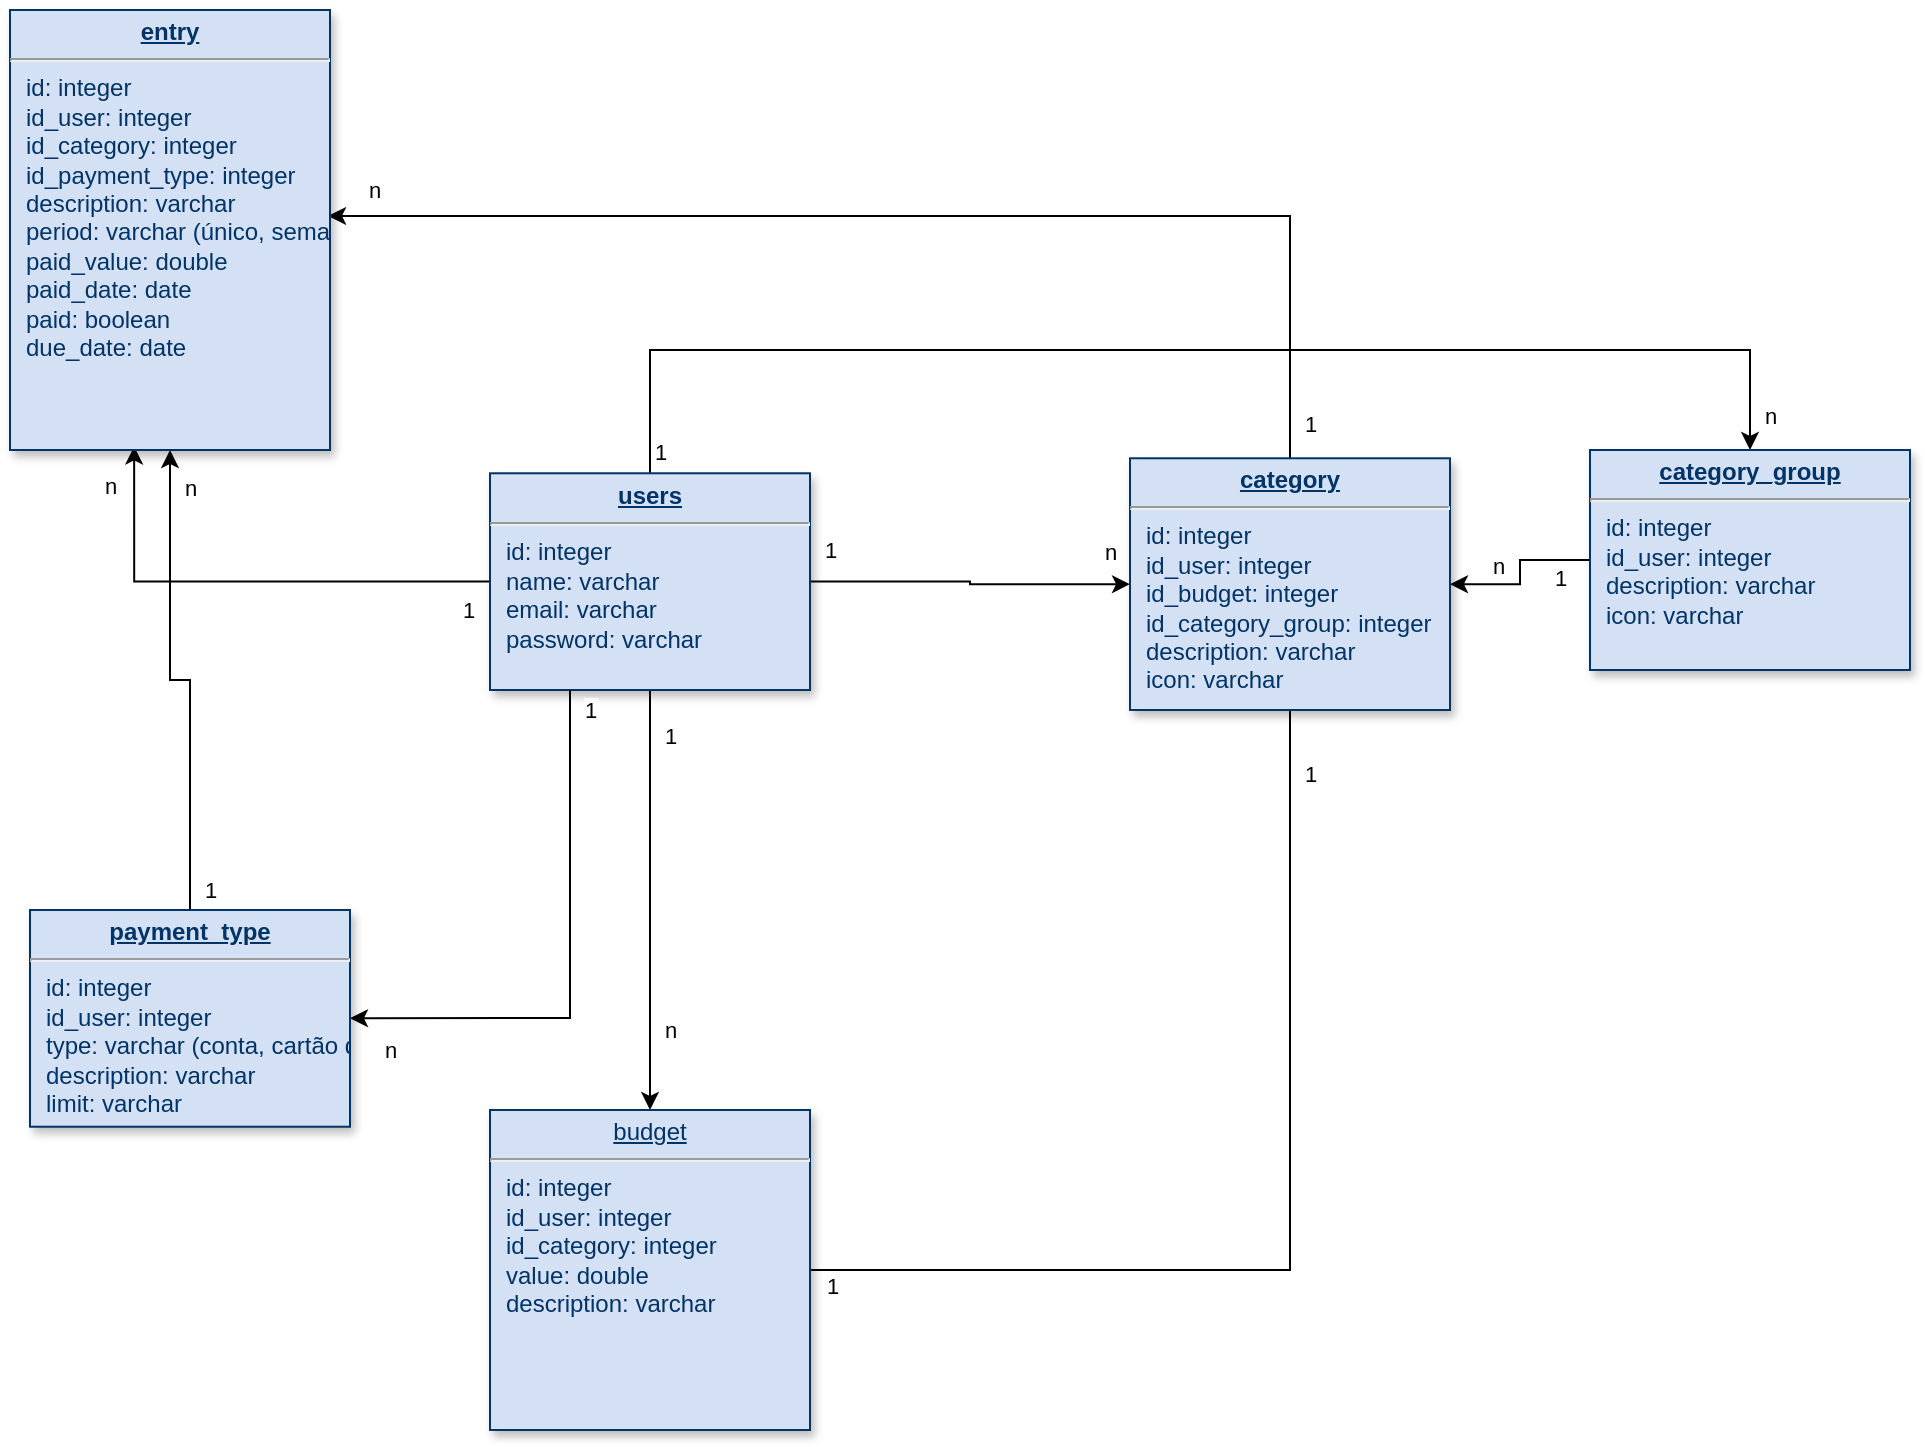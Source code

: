 <mxfile version="21.1.1" type="device">
  <diagram name="Page-1" id="efa7a0a1-bf9b-a30e-e6df-94a7791c09e9">
    <mxGraphModel dx="2260" dy="1933" grid="1" gridSize="10" guides="1" tooltips="1" connect="1" arrows="1" fold="1" page="1" pageScale="1" pageWidth="826" pageHeight="1169" background="none" math="0" shadow="0">
      <root>
        <mxCell id="0" />
        <mxCell id="1" parent="0" />
        <mxCell id="k1_VQ8CW3Z8hTfe9ZT5u-116" style="edgeStyle=orthogonalEdgeStyle;rounded=0;orthogonalLoop=1;jettySize=auto;html=1;entryX=0.5;entryY=0;entryDx=0;entryDy=0;" parent="1" source="25" target="k1_VQ8CW3Z8hTfe9ZT5u-115" edge="1">
          <mxGeometry relative="1" as="geometry" />
        </mxCell>
        <mxCell id="k1_VQ8CW3Z8hTfe9ZT5u-129" value="n" style="edgeLabel;html=1;align=center;verticalAlign=middle;resizable=0;points=[];" parent="k1_VQ8CW3Z8hTfe9ZT5u-116" vertex="1" connectable="0">
          <mxGeometry x="0.619" relative="1" as="geometry">
            <mxPoint x="10" as="offset" />
          </mxGeometry>
        </mxCell>
        <mxCell id="k1_VQ8CW3Z8hTfe9ZT5u-130" value="1" style="edgeLabel;html=1;align=center;verticalAlign=middle;resizable=0;points=[];" parent="k1_VQ8CW3Z8hTfe9ZT5u-116" vertex="1" connectable="0">
          <mxGeometry x="-0.815" relative="1" as="geometry">
            <mxPoint x="10" y="3" as="offset" />
          </mxGeometry>
        </mxCell>
        <mxCell id="k1_VQ8CW3Z8hTfe9ZT5u-118" style="edgeStyle=orthogonalEdgeStyle;rounded=0;orthogonalLoop=1;jettySize=auto;html=1;entryX=0;entryY=0.5;entryDx=0;entryDy=0;" parent="1" source="25" target="k1_VQ8CW3Z8hTfe9ZT5u-117" edge="1">
          <mxGeometry relative="1" as="geometry" />
        </mxCell>
        <mxCell id="k1_VQ8CW3Z8hTfe9ZT5u-127" value="n" style="edgeLabel;html=1;align=center;verticalAlign=middle;resizable=0;points=[];" parent="k1_VQ8CW3Z8hTfe9ZT5u-118" vertex="1" connectable="0">
          <mxGeometry x="0.787" y="-1" relative="1" as="geometry">
            <mxPoint x="7" y="-17" as="offset" />
          </mxGeometry>
        </mxCell>
        <mxCell id="k1_VQ8CW3Z8hTfe9ZT5u-128" value="1" style="edgeLabel;html=1;align=center;verticalAlign=middle;resizable=0;points=[];" parent="k1_VQ8CW3Z8hTfe9ZT5u-118" vertex="1" connectable="0">
          <mxGeometry x="-0.838" relative="1" as="geometry">
            <mxPoint x="-3" y="-16" as="offset" />
          </mxGeometry>
        </mxCell>
        <mxCell id="k1_VQ8CW3Z8hTfe9ZT5u-133" style="edgeStyle=orthogonalEdgeStyle;rounded=0;orthogonalLoop=1;jettySize=auto;html=1;entryX=0.388;entryY=0.992;entryDx=0;entryDy=0;entryPerimeter=0;" parent="1" source="25" target="k1_VQ8CW3Z8hTfe9ZT5u-131" edge="1">
          <mxGeometry relative="1" as="geometry" />
        </mxCell>
        <mxCell id="k1_VQ8CW3Z8hTfe9ZT5u-134" value="n" style="edgeLabel;html=1;align=center;verticalAlign=middle;resizable=0;points=[];" parent="k1_VQ8CW3Z8hTfe9ZT5u-133" vertex="1" connectable="0">
          <mxGeometry x="0.837" relative="1" as="geometry">
            <mxPoint x="-12" as="offset" />
          </mxGeometry>
        </mxCell>
        <mxCell id="k1_VQ8CW3Z8hTfe9ZT5u-135" value="1" style="edgeLabel;html=1;align=center;verticalAlign=middle;resizable=0;points=[];" parent="k1_VQ8CW3Z8hTfe9ZT5u-133" vertex="1" connectable="0">
          <mxGeometry x="-0.906" relative="1" as="geometry">
            <mxPoint y="14" as="offset" />
          </mxGeometry>
        </mxCell>
        <mxCell id="k1_VQ8CW3Z8hTfe9ZT5u-152" style="edgeStyle=orthogonalEdgeStyle;rounded=0;orthogonalLoop=1;jettySize=auto;html=1;" parent="1" source="25" target="k1_VQ8CW3Z8hTfe9ZT5u-144" edge="1">
          <mxGeometry relative="1" as="geometry">
            <Array as="points">
              <mxPoint x="410" y="-40" />
              <mxPoint x="410" y="-40" />
            </Array>
          </mxGeometry>
        </mxCell>
        <mxCell id="k1_VQ8CW3Z8hTfe9ZT5u-153" value="n" style="edgeLabel;html=1;align=center;verticalAlign=middle;resizable=0;points=[];" parent="k1_VQ8CW3Z8hTfe9ZT5u-152" vertex="1" connectable="0">
          <mxGeometry x="0.948" y="-1" relative="1" as="geometry">
            <mxPoint x="11" as="offset" />
          </mxGeometry>
        </mxCell>
        <mxCell id="k1_VQ8CW3Z8hTfe9ZT5u-154" value="1" style="edgeLabel;html=1;align=center;verticalAlign=middle;resizable=0;points=[];" parent="k1_VQ8CW3Z8hTfe9ZT5u-152" vertex="1" connectable="0">
          <mxGeometry x="-0.973" y="-1" relative="1" as="geometry">
            <mxPoint x="4" y="-2" as="offset" />
          </mxGeometry>
        </mxCell>
        <mxCell id="25" value="&lt;p style=&quot;margin: 0px; margin-top: 4px; text-align: center; text-decoration: underline;&quot;&gt;&lt;strong&gt;users&lt;/strong&gt;&lt;/p&gt;&lt;hr&gt;&lt;p style=&quot;margin: 0px; margin-left: 8px;&quot;&gt;id: integer&lt;/p&gt;&lt;p style=&quot;margin: 0px; margin-left: 8px;&quot;&gt;name: varchar&lt;/p&gt;&lt;p style=&quot;margin: 0px; margin-left: 8px;&quot;&gt;email: varchar&lt;br&gt;&lt;/p&gt;&lt;p style=&quot;margin: 0px; margin-left: 8px;&quot;&gt;password: varchar&lt;/p&gt;" style="verticalAlign=top;align=left;overflow=fill;fontSize=12;fontFamily=Helvetica;html=1;strokeColor=#003366;shadow=1;fillColor=#D4E1F5;fontColor=#003366" parent="1" vertex="1">
          <mxGeometry x="40" y="21.64" width="160" height="108.36" as="geometry" />
        </mxCell>
        <mxCell id="k1_VQ8CW3Z8hTfe9ZT5u-121" style="edgeStyle=orthogonalEdgeStyle;rounded=0;orthogonalLoop=1;jettySize=auto;html=1;endArrow=none;endFill=0;" parent="1" source="k1_VQ8CW3Z8hTfe9ZT5u-115" target="k1_VQ8CW3Z8hTfe9ZT5u-117" edge="1">
          <mxGeometry relative="1" as="geometry" />
        </mxCell>
        <mxCell id="k1_VQ8CW3Z8hTfe9ZT5u-122" value="1" style="edgeLabel;html=1;align=center;verticalAlign=middle;resizable=0;points=[];" parent="k1_VQ8CW3Z8hTfe9ZT5u-121" vertex="1" connectable="0">
          <mxGeometry x="0.749" y="-2" relative="1" as="geometry">
            <mxPoint x="8" y="-34" as="offset" />
          </mxGeometry>
        </mxCell>
        <mxCell id="k1_VQ8CW3Z8hTfe9ZT5u-125" value="1" style="edgeLabel;html=1;align=center;verticalAlign=middle;resizable=0;points=[];" parent="k1_VQ8CW3Z8hTfe9ZT5u-121" vertex="1" connectable="0">
          <mxGeometry x="-0.959" y="1" relative="1" as="geometry">
            <mxPoint y="9" as="offset" />
          </mxGeometry>
        </mxCell>
        <mxCell id="k1_VQ8CW3Z8hTfe9ZT5u-115" value="&lt;p style=&quot;margin: 4px 0px 0px; text-align: center;&quot;&gt;&lt;u&gt;budget&lt;/u&gt;&lt;br&gt;&lt;/p&gt;&lt;hr&gt;&lt;p style=&quot;margin: 0px; margin-left: 8px;&quot;&gt;id: integer&lt;/p&gt;&lt;p style=&quot;margin: 0px; margin-left: 8px;&quot;&gt;id_user: integer&lt;/p&gt;&lt;p style=&quot;margin: 0px; margin-left: 8px;&quot;&gt;id_category: integer&lt;/p&gt;&lt;p style=&quot;margin: 0px; margin-left: 8px;&quot;&gt;value: double&lt;/p&gt;&lt;p style=&quot;margin: 0px; margin-left: 8px;&quot;&gt;description: varchar&lt;/p&gt;&lt;p style=&quot;margin: 0px; margin-left: 8px;&quot;&gt;&lt;br&gt;&lt;/p&gt;" style="verticalAlign=top;align=left;overflow=fill;fontSize=12;fontFamily=Helvetica;html=1;strokeColor=#003366;shadow=1;fillColor=#D4E1F5;fontColor=#003366" parent="1" vertex="1">
          <mxGeometry x="40.0" y="340.0" width="160" height="160" as="geometry" />
        </mxCell>
        <mxCell id="k1_VQ8CW3Z8hTfe9ZT5u-138" style="edgeStyle=orthogonalEdgeStyle;rounded=0;orthogonalLoop=1;jettySize=auto;html=1;entryX=0.994;entryY=0.468;entryDx=0;entryDy=0;entryPerimeter=0;" parent="1" source="k1_VQ8CW3Z8hTfe9ZT5u-117" target="k1_VQ8CW3Z8hTfe9ZT5u-131" edge="1">
          <mxGeometry relative="1" as="geometry">
            <Array as="points">
              <mxPoint x="440" y="-107" />
            </Array>
          </mxGeometry>
        </mxCell>
        <mxCell id="k1_VQ8CW3Z8hTfe9ZT5u-142" value="1" style="edgeLabel;html=1;align=center;verticalAlign=middle;resizable=0;points=[];" parent="k1_VQ8CW3Z8hTfe9ZT5u-138" vertex="1" connectable="0">
          <mxGeometry x="-0.966" relative="1" as="geometry">
            <mxPoint x="10" y="-7" as="offset" />
          </mxGeometry>
        </mxCell>
        <mxCell id="k1_VQ8CW3Z8hTfe9ZT5u-143" value="n" style="edgeLabel;html=1;align=center;verticalAlign=middle;resizable=0;points=[];" parent="k1_VQ8CW3Z8hTfe9ZT5u-138" vertex="1" connectable="0">
          <mxGeometry x="0.925" relative="1" as="geometry">
            <mxPoint y="-13" as="offset" />
          </mxGeometry>
        </mxCell>
        <mxCell id="k1_VQ8CW3Z8hTfe9ZT5u-117" value="&lt;p style=&quot;margin: 0px; margin-top: 4px; text-align: center; text-decoration: underline;&quot;&gt;&lt;strong&gt;category&lt;/strong&gt;&lt;/p&gt;&lt;hr&gt;&lt;p style=&quot;margin: 0px; margin-left: 8px;&quot;&gt;id: integer&lt;/p&gt;&lt;p style=&quot;margin: 0px; margin-left: 8px;&quot;&gt;id_user: integer&lt;/p&gt;&lt;p style=&quot;margin: 0px; margin-left: 8px;&quot;&gt;id_budget: integer&lt;/p&gt;&lt;p style=&quot;margin: 0px; margin-left: 8px;&quot;&gt;id_category_group: integer&lt;/p&gt;&lt;p style=&quot;margin: 0px; margin-left: 8px;&quot;&gt;description: varchar&lt;/p&gt;&lt;p style=&quot;margin: 0px; margin-left: 8px;&quot;&gt;icon: varchar&lt;/p&gt;&lt;p style=&quot;margin: 0px; margin-left: 8px;&quot;&gt;&lt;br&gt;&lt;/p&gt;" style="verticalAlign=top;align=left;overflow=fill;fontSize=12;fontFamily=Helvetica;html=1;strokeColor=#003366;shadow=1;fillColor=#D4E1F5;fontColor=#003366" parent="1" vertex="1">
          <mxGeometry x="360" y="14.14" width="160" height="125.86" as="geometry" />
        </mxCell>
        <mxCell id="k1_VQ8CW3Z8hTfe9ZT5u-131" value="&lt;p style=&quot;margin: 4px 0px 0px; text-align: center;&quot;&gt;&lt;b&gt;&lt;u&gt;entry&lt;/u&gt;&lt;/b&gt;&lt;br&gt;&lt;/p&gt;&lt;hr&gt;&lt;p style=&quot;margin: 0px; margin-left: 8px;&quot;&gt;id: integer&lt;/p&gt;&lt;p style=&quot;margin: 0px; margin-left: 8px;&quot;&gt;id_user: integer&lt;/p&gt;&lt;p style=&quot;margin: 0px; margin-left: 8px;&quot;&gt;id_category: integer&lt;/p&gt;&lt;p style=&quot;margin: 0px; margin-left: 8px;&quot;&gt;id_payment_type: integer&lt;/p&gt;&lt;p style=&quot;margin: 0px; margin-left: 8px;&quot;&gt;description: varchar&lt;/p&gt;&lt;p style=&quot;margin: 0px; margin-left: 8px;&quot;&gt;period: varchar (único, semanal, mensal, trimestral, semestral, anual)&lt;/p&gt;&lt;p style=&quot;margin: 0px; margin-left: 8px;&quot;&gt;paid_value: double&lt;/p&gt;&lt;p style=&quot;margin: 0px; margin-left: 8px;&quot;&gt;paid_date: date&lt;/p&gt;&lt;p style=&quot;margin: 0px; margin-left: 8px;&quot;&gt;paid: boolean&lt;/p&gt;&lt;p style=&quot;margin: 0px; margin-left: 8px;&quot;&gt;due_date: date&lt;br&gt;&lt;/p&gt;&lt;p style=&quot;margin: 0px; margin-left: 8px;&quot;&gt;&lt;br&gt;&lt;/p&gt;&lt;p style=&quot;margin: 0px; margin-left: 8px;&quot;&gt;&lt;br&gt;&lt;/p&gt;" style="verticalAlign=top;align=left;overflow=fill;fontSize=12;fontFamily=Helvetica;html=1;strokeColor=#003366;shadow=1;fillColor=#D4E1F5;fontColor=#003366" parent="1" vertex="1">
          <mxGeometry x="-200" y="-210" width="160" height="220" as="geometry" />
        </mxCell>
        <mxCell id="k1_VQ8CW3Z8hTfe9ZT5u-146" style="edgeStyle=orthogonalEdgeStyle;rounded=0;orthogonalLoop=1;jettySize=auto;html=1;entryX=1;entryY=0.5;entryDx=0;entryDy=0;" parent="1" source="k1_VQ8CW3Z8hTfe9ZT5u-144" target="k1_VQ8CW3Z8hTfe9ZT5u-117" edge="1">
          <mxGeometry relative="1" as="geometry" />
        </mxCell>
        <mxCell id="k1_VQ8CW3Z8hTfe9ZT5u-149" value="n" style="edgeLabel;html=1;align=center;verticalAlign=middle;resizable=0;points=[];" parent="k1_VQ8CW3Z8hTfe9ZT5u-146" vertex="1" connectable="0">
          <mxGeometry x="-0.887" relative="1" as="geometry">
            <mxPoint x="-42" y="3" as="offset" />
          </mxGeometry>
        </mxCell>
        <mxCell id="k1_VQ8CW3Z8hTfe9ZT5u-150" value="1" style="edgeLabel;html=1;align=center;verticalAlign=middle;resizable=0;points=[];" parent="k1_VQ8CW3Z8hTfe9ZT5u-146" vertex="1" connectable="0">
          <mxGeometry x="0.69" relative="1" as="geometry">
            <mxPoint x="42" y="-3" as="offset" />
          </mxGeometry>
        </mxCell>
        <mxCell id="k1_VQ8CW3Z8hTfe9ZT5u-144" value="&lt;p style=&quot;margin: 0px; margin-top: 4px; text-align: center; text-decoration: underline;&quot;&gt;&lt;strong&gt;category_group&lt;/strong&gt;&lt;/p&gt;&lt;hr&gt;&lt;p style=&quot;margin: 0px; margin-left: 8px;&quot;&gt;id: integer&lt;/p&gt;&lt;p style=&quot;margin: 0px; margin-left: 8px;&quot;&gt;id_user: integer&lt;/p&gt;&lt;p style=&quot;margin: 0px; margin-left: 8px;&quot;&gt;description: varchar&lt;/p&gt;&lt;p style=&quot;margin: 0px; margin-left: 8px;&quot;&gt;icon: varchar&lt;/p&gt;&lt;p style=&quot;margin: 0px; margin-left: 8px;&quot;&gt;&lt;br&gt;&lt;/p&gt;" style="verticalAlign=top;align=left;overflow=fill;fontSize=12;fontFamily=Helvetica;html=1;strokeColor=#003366;shadow=1;fillColor=#D4E1F5;fontColor=#003366" parent="1" vertex="1">
          <mxGeometry x="590" y="10" width="160" height="110" as="geometry" />
        </mxCell>
        <mxCell id="Nk9_0JJigGi3N2mixAwC-26" style="edgeStyle=orthogonalEdgeStyle;rounded=0;orthogonalLoop=1;jettySize=auto;html=1;" edge="1" parent="1" source="Nk9_0JJigGi3N2mixAwC-25" target="k1_VQ8CW3Z8hTfe9ZT5u-131">
          <mxGeometry relative="1" as="geometry" />
        </mxCell>
        <mxCell id="Nk9_0JJigGi3N2mixAwC-27" value="1" style="edgeLabel;html=1;align=center;verticalAlign=middle;resizable=0;points=[];" vertex="1" connectable="0" parent="Nk9_0JJigGi3N2mixAwC-26">
          <mxGeometry x="-0.935" relative="1" as="geometry">
            <mxPoint x="10" y="-2" as="offset" />
          </mxGeometry>
        </mxCell>
        <mxCell id="Nk9_0JJigGi3N2mixAwC-28" value="n" style="edgeLabel;html=1;align=center;verticalAlign=middle;resizable=0;points=[];" vertex="1" connectable="0" parent="Nk9_0JJigGi3N2mixAwC-26">
          <mxGeometry x="0.845" relative="1" as="geometry">
            <mxPoint x="10" as="offset" />
          </mxGeometry>
        </mxCell>
        <mxCell id="Nk9_0JJigGi3N2mixAwC-25" value="&lt;p style=&quot;margin: 4px 0px 0px; text-align: center;&quot;&gt;&lt;b&gt;&lt;u&gt;payment_type&lt;/u&gt;&lt;/b&gt;&lt;br&gt;&lt;/p&gt;&lt;hr&gt;&lt;p style=&quot;margin: 0px; margin-left: 8px;&quot;&gt;id: integer&lt;/p&gt;&lt;p style=&quot;margin: 0px; margin-left: 8px;&quot;&gt;id_user: integer&lt;/p&gt;&lt;p style=&quot;margin: 0px; margin-left: 8px;&quot;&gt;type: varchar (conta, cartão de crédito, carteira)&lt;/p&gt;&lt;p style=&quot;margin: 0px; margin-left: 8px;&quot;&gt;description: varchar&lt;br&gt;&lt;/p&gt;&lt;p style=&quot;margin: 0px; margin-left: 8px;&quot;&gt;limit: varchar&lt;/p&gt;" style="verticalAlign=top;align=left;overflow=fill;fontSize=12;fontFamily=Helvetica;html=1;strokeColor=#003366;shadow=1;fillColor=#D4E1F5;fontColor=#003366" vertex="1" parent="1">
          <mxGeometry x="-190" y="240" width="160" height="108.36" as="geometry" />
        </mxCell>
        <mxCell id="Nk9_0JJigGi3N2mixAwC-32" value="" style="endArrow=classic;html=1;rounded=0;exitX=0.25;exitY=1;exitDx=0;exitDy=0;" edge="1" parent="1" source="25" target="Nk9_0JJigGi3N2mixAwC-25">
          <mxGeometry width="50" height="50" relative="1" as="geometry">
            <mxPoint x="90" y="230" as="sourcePoint" />
            <mxPoint x="140" y="180" as="targetPoint" />
            <Array as="points">
              <mxPoint x="80" y="294" />
            </Array>
          </mxGeometry>
        </mxCell>
        <mxCell id="Nk9_0JJigGi3N2mixAwC-33" value="1" style="edgeLabel;html=1;align=center;verticalAlign=middle;resizable=0;points=[];" vertex="1" connectable="0" parent="Nk9_0JJigGi3N2mixAwC-32">
          <mxGeometry x="-0.952" relative="1" as="geometry">
            <mxPoint x="10" y="3" as="offset" />
          </mxGeometry>
        </mxCell>
        <mxCell id="Nk9_0JJigGi3N2mixAwC-35" value="n" style="edgeLabel;html=1;align=center;verticalAlign=middle;resizable=0;points=[];" vertex="1" connectable="0" parent="Nk9_0JJigGi3N2mixAwC-32">
          <mxGeometry x="0.89" relative="1" as="geometry">
            <mxPoint x="5" y="16" as="offset" />
          </mxGeometry>
        </mxCell>
      </root>
    </mxGraphModel>
  </diagram>
</mxfile>
